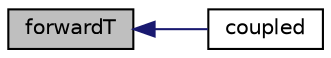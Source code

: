 digraph "forwardT"
{
  bgcolor="transparent";
  edge [fontname="Helvetica",fontsize="10",labelfontname="Helvetica",labelfontsize="10"];
  node [fontname="Helvetica",fontsize="10",shape=record];
  rankdir="LR";
  Node21 [label="forwardT",height=0.2,width=0.4,color="black", fillcolor="grey75", style="filled", fontcolor="black"];
  Node21 -> Node22 [dir="back",color="midnightblue",fontsize="10",style="solid",fontname="Helvetica"];
  Node22 [label="coupled",height=0.2,width=0.4,color="black",URL="$a23617.html#a39c01db0e66d00fe0621a0c7e5fc4ead",tooltip="Return true because this patch is coupled. "];
}
